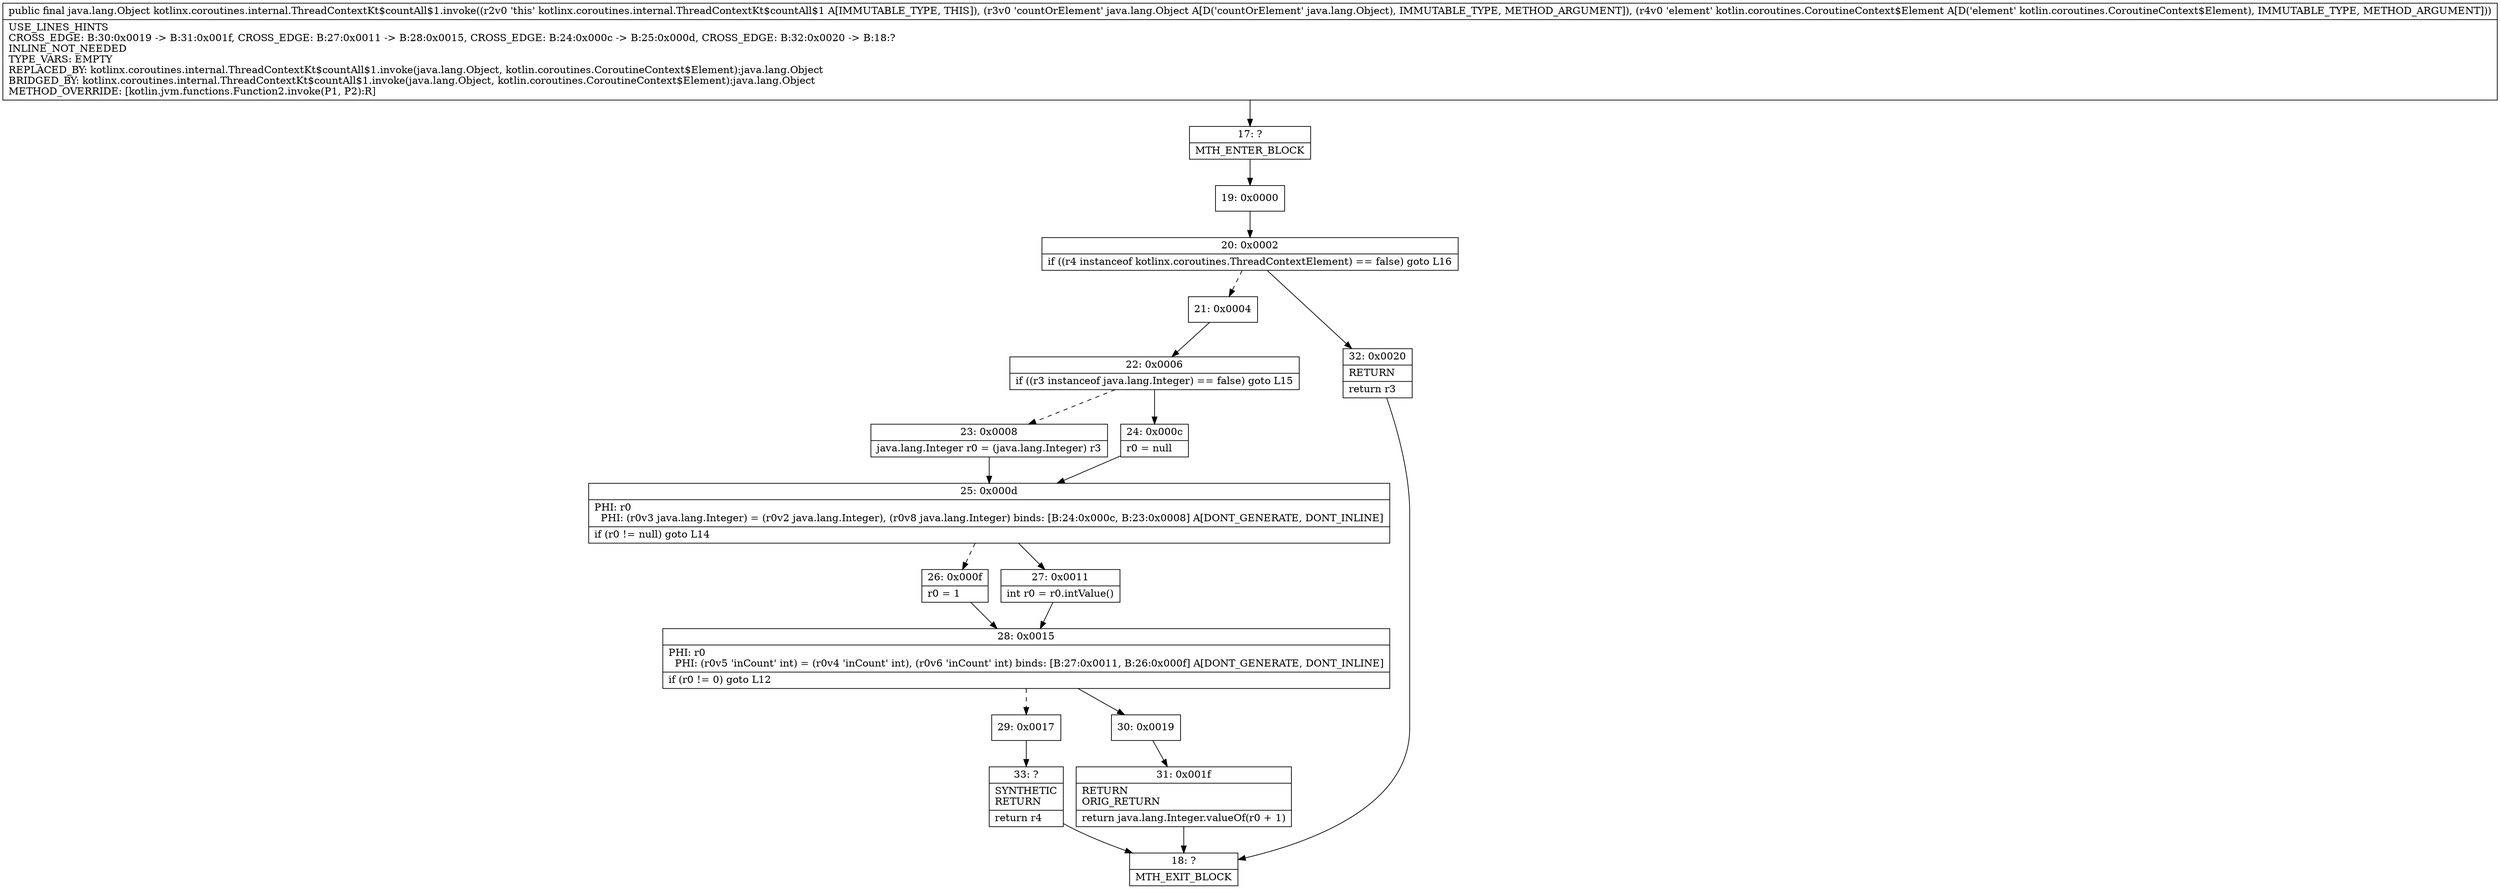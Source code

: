 digraph "CFG forkotlinx.coroutines.internal.ThreadContextKt$countAll$1.invoke(Ljava\/lang\/Object;Lkotlin\/coroutines\/CoroutineContext$Element;)Ljava\/lang\/Object;" {
Node_17 [shape=record,label="{17\:\ ?|MTH_ENTER_BLOCK\l}"];
Node_19 [shape=record,label="{19\:\ 0x0000}"];
Node_20 [shape=record,label="{20\:\ 0x0002|if ((r4 instanceof kotlinx.coroutines.ThreadContextElement) == false) goto L16\l}"];
Node_21 [shape=record,label="{21\:\ 0x0004}"];
Node_22 [shape=record,label="{22\:\ 0x0006|if ((r3 instanceof java.lang.Integer) == false) goto L15\l}"];
Node_23 [shape=record,label="{23\:\ 0x0008|java.lang.Integer r0 = (java.lang.Integer) r3\l}"];
Node_25 [shape=record,label="{25\:\ 0x000d|PHI: r0 \l  PHI: (r0v3 java.lang.Integer) = (r0v2 java.lang.Integer), (r0v8 java.lang.Integer) binds: [B:24:0x000c, B:23:0x0008] A[DONT_GENERATE, DONT_INLINE]\l|if (r0 != null) goto L14\l}"];
Node_26 [shape=record,label="{26\:\ 0x000f|r0 = 1\l}"];
Node_28 [shape=record,label="{28\:\ 0x0015|PHI: r0 \l  PHI: (r0v5 'inCount' int) = (r0v4 'inCount' int), (r0v6 'inCount' int) binds: [B:27:0x0011, B:26:0x000f] A[DONT_GENERATE, DONT_INLINE]\l|if (r0 != 0) goto L12\l}"];
Node_29 [shape=record,label="{29\:\ 0x0017}"];
Node_33 [shape=record,label="{33\:\ ?|SYNTHETIC\lRETURN\l|return r4\l}"];
Node_18 [shape=record,label="{18\:\ ?|MTH_EXIT_BLOCK\l}"];
Node_30 [shape=record,label="{30\:\ 0x0019}"];
Node_31 [shape=record,label="{31\:\ 0x001f|RETURN\lORIG_RETURN\l|return java.lang.Integer.valueOf(r0 + 1)\l}"];
Node_27 [shape=record,label="{27\:\ 0x0011|int r0 = r0.intValue()\l}"];
Node_24 [shape=record,label="{24\:\ 0x000c|r0 = null\l}"];
Node_32 [shape=record,label="{32\:\ 0x0020|RETURN\l|return r3\l}"];
MethodNode[shape=record,label="{public final java.lang.Object kotlinx.coroutines.internal.ThreadContextKt$countAll$1.invoke((r2v0 'this' kotlinx.coroutines.internal.ThreadContextKt$countAll$1 A[IMMUTABLE_TYPE, THIS]), (r3v0 'countOrElement' java.lang.Object A[D('countOrElement' java.lang.Object), IMMUTABLE_TYPE, METHOD_ARGUMENT]), (r4v0 'element' kotlin.coroutines.CoroutineContext$Element A[D('element' kotlin.coroutines.CoroutineContext$Element), IMMUTABLE_TYPE, METHOD_ARGUMENT]))  | USE_LINES_HINTS\lCROSS_EDGE: B:30:0x0019 \-\> B:31:0x001f, CROSS_EDGE: B:27:0x0011 \-\> B:28:0x0015, CROSS_EDGE: B:24:0x000c \-\> B:25:0x000d, CROSS_EDGE: B:32:0x0020 \-\> B:18:?\lINLINE_NOT_NEEDED\lTYPE_VARS: EMPTY\lREPLACED_BY: kotlinx.coroutines.internal.ThreadContextKt$countAll$1.invoke(java.lang.Object, kotlin.coroutines.CoroutineContext$Element):java.lang.Object\lBRIDGED_BY: kotlinx.coroutines.internal.ThreadContextKt$countAll$1.invoke(java.lang.Object, kotlin.coroutines.CoroutineContext$Element):java.lang.Object\lMETHOD_OVERRIDE: [kotlin.jvm.functions.Function2.invoke(P1, P2):R]\l}"];
MethodNode -> Node_17;Node_17 -> Node_19;
Node_19 -> Node_20;
Node_20 -> Node_21[style=dashed];
Node_20 -> Node_32;
Node_21 -> Node_22;
Node_22 -> Node_23[style=dashed];
Node_22 -> Node_24;
Node_23 -> Node_25;
Node_25 -> Node_26[style=dashed];
Node_25 -> Node_27;
Node_26 -> Node_28;
Node_28 -> Node_29[style=dashed];
Node_28 -> Node_30;
Node_29 -> Node_33;
Node_33 -> Node_18;
Node_30 -> Node_31;
Node_31 -> Node_18;
Node_27 -> Node_28;
Node_24 -> Node_25;
Node_32 -> Node_18;
}

